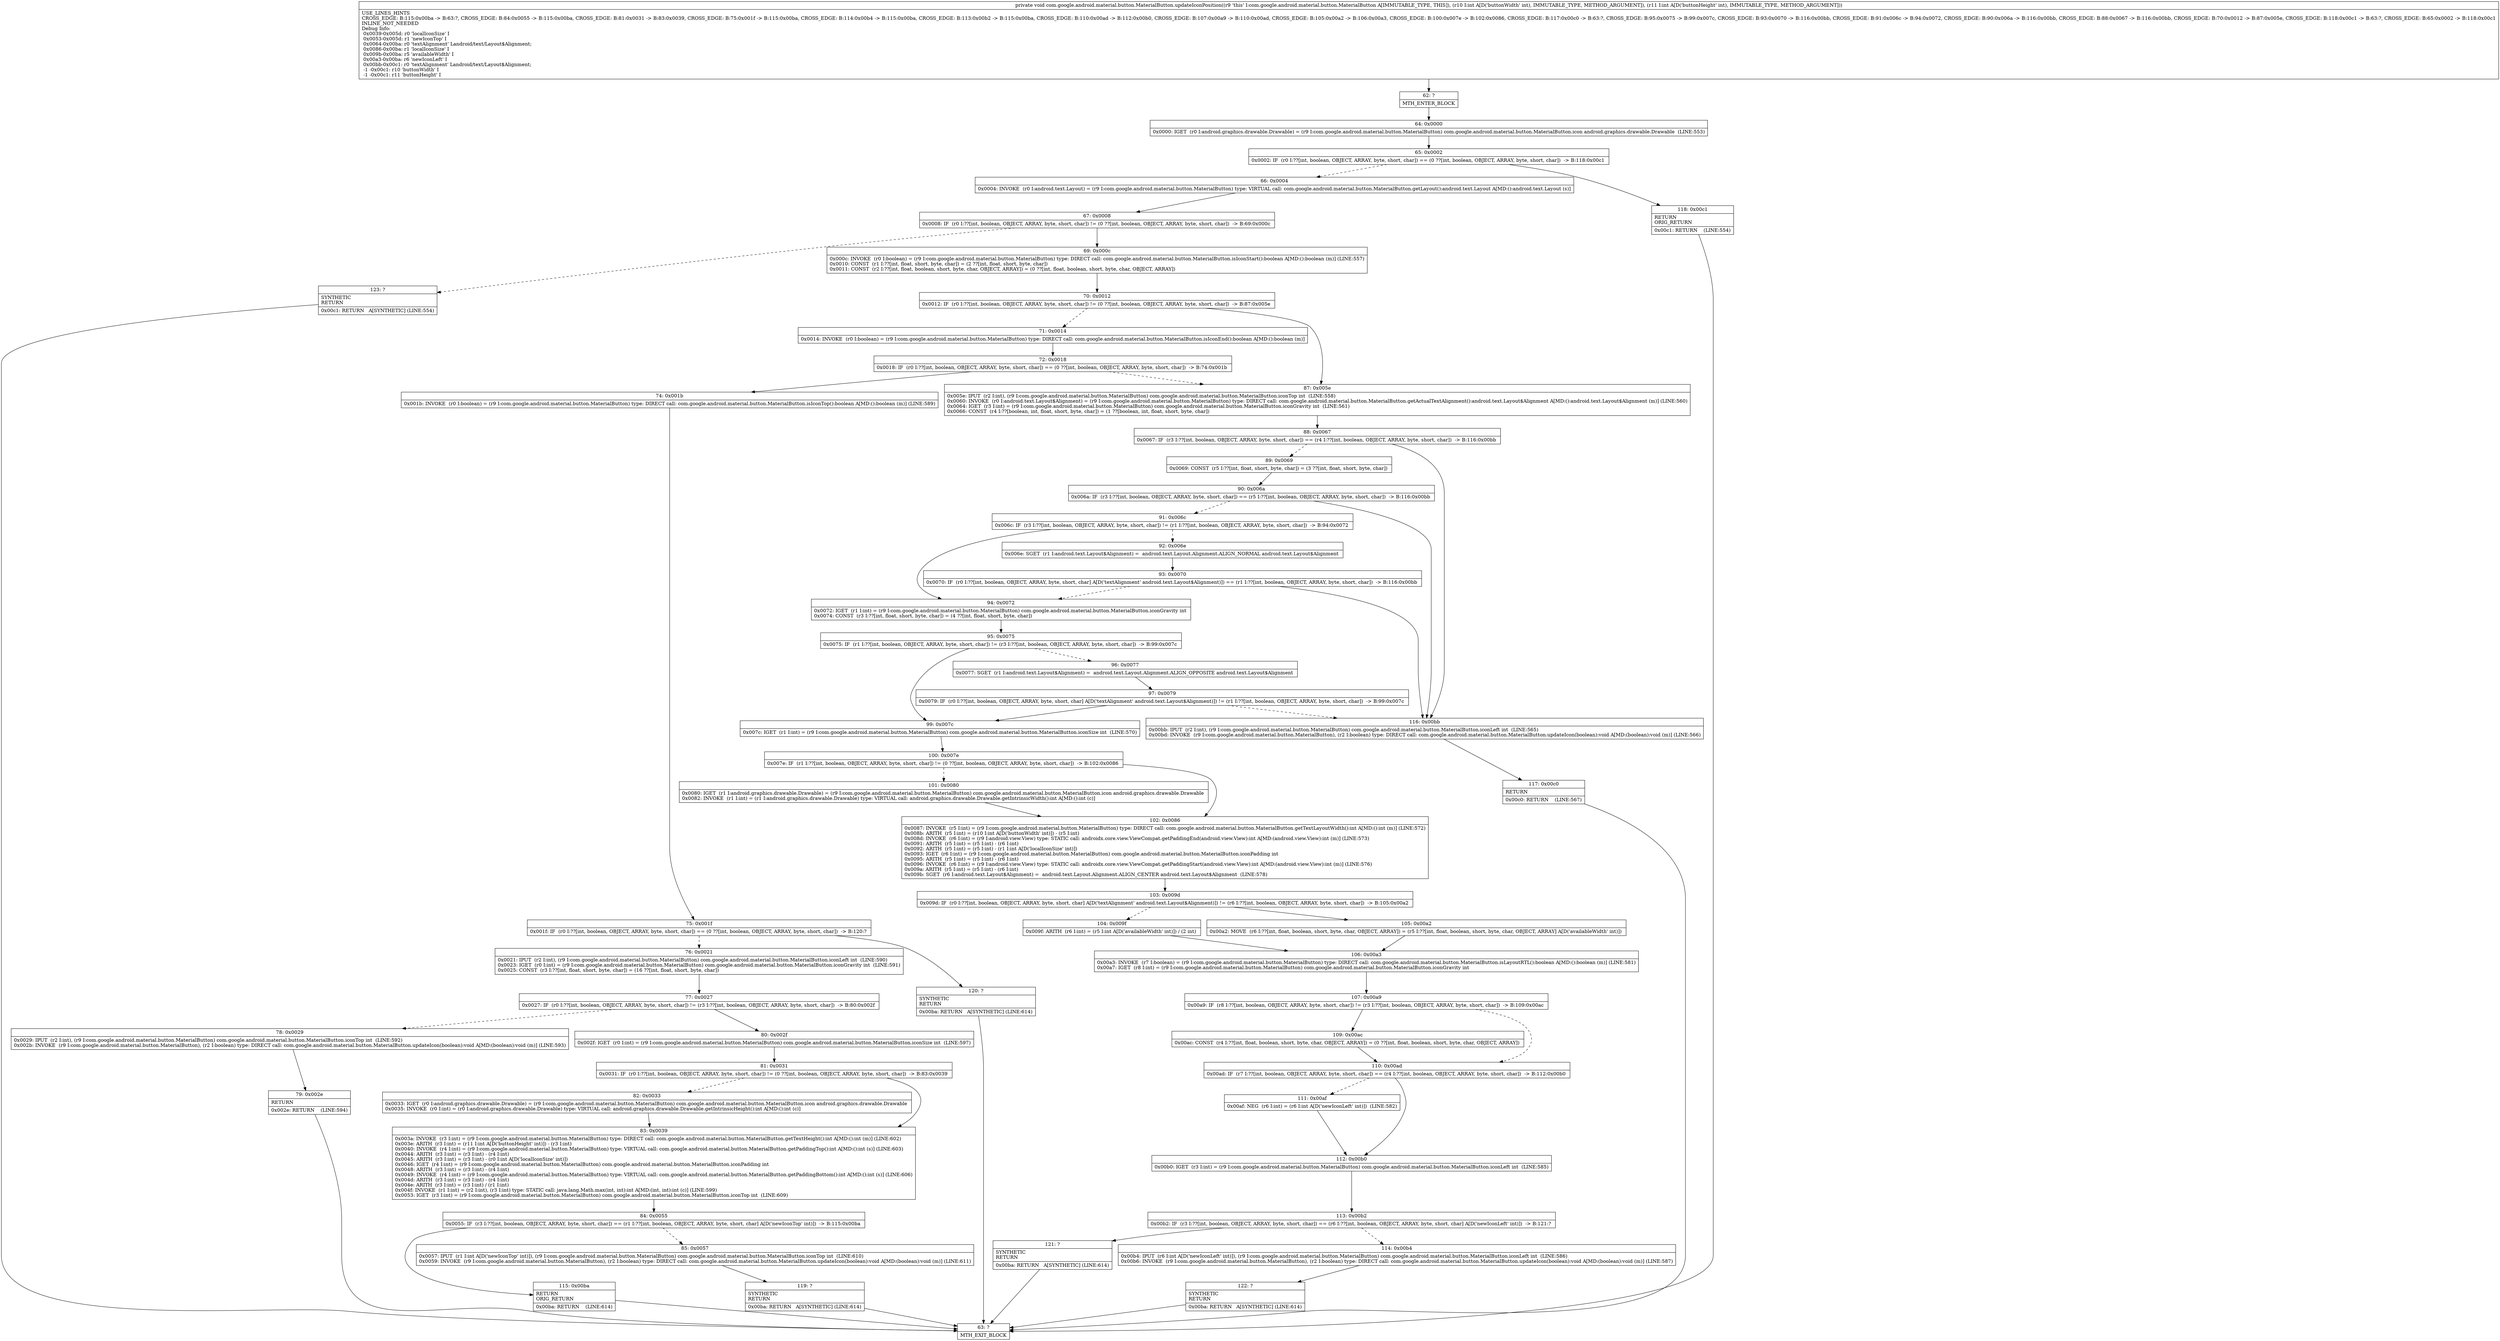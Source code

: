 digraph "CFG forcom.google.android.material.button.MaterialButton.updateIconPosition(II)V" {
Node_62 [shape=record,label="{62\:\ ?|MTH_ENTER_BLOCK\l}"];
Node_64 [shape=record,label="{64\:\ 0x0000|0x0000: IGET  (r0 I:android.graphics.drawable.Drawable) = (r9 I:com.google.android.material.button.MaterialButton) com.google.android.material.button.MaterialButton.icon android.graphics.drawable.Drawable  (LINE:553)\l}"];
Node_65 [shape=record,label="{65\:\ 0x0002|0x0002: IF  (r0 I:??[int, boolean, OBJECT, ARRAY, byte, short, char]) == (0 ??[int, boolean, OBJECT, ARRAY, byte, short, char])  \-\> B:118:0x00c1 \l}"];
Node_66 [shape=record,label="{66\:\ 0x0004|0x0004: INVOKE  (r0 I:android.text.Layout) = (r9 I:com.google.android.material.button.MaterialButton) type: VIRTUAL call: com.google.android.material.button.MaterialButton.getLayout():android.text.Layout A[MD:():android.text.Layout (s)]\l}"];
Node_67 [shape=record,label="{67\:\ 0x0008|0x0008: IF  (r0 I:??[int, boolean, OBJECT, ARRAY, byte, short, char]) != (0 ??[int, boolean, OBJECT, ARRAY, byte, short, char])  \-\> B:69:0x000c \l}"];
Node_69 [shape=record,label="{69\:\ 0x000c|0x000c: INVOKE  (r0 I:boolean) = (r9 I:com.google.android.material.button.MaterialButton) type: DIRECT call: com.google.android.material.button.MaterialButton.isIconStart():boolean A[MD:():boolean (m)] (LINE:557)\l0x0010: CONST  (r1 I:??[int, float, short, byte, char]) = (2 ??[int, float, short, byte, char]) \l0x0011: CONST  (r2 I:??[int, float, boolean, short, byte, char, OBJECT, ARRAY]) = (0 ??[int, float, boolean, short, byte, char, OBJECT, ARRAY]) \l}"];
Node_70 [shape=record,label="{70\:\ 0x0012|0x0012: IF  (r0 I:??[int, boolean, OBJECT, ARRAY, byte, short, char]) != (0 ??[int, boolean, OBJECT, ARRAY, byte, short, char])  \-\> B:87:0x005e \l}"];
Node_71 [shape=record,label="{71\:\ 0x0014|0x0014: INVOKE  (r0 I:boolean) = (r9 I:com.google.android.material.button.MaterialButton) type: DIRECT call: com.google.android.material.button.MaterialButton.isIconEnd():boolean A[MD:():boolean (m)]\l}"];
Node_72 [shape=record,label="{72\:\ 0x0018|0x0018: IF  (r0 I:??[int, boolean, OBJECT, ARRAY, byte, short, char]) == (0 ??[int, boolean, OBJECT, ARRAY, byte, short, char])  \-\> B:74:0x001b \l}"];
Node_74 [shape=record,label="{74\:\ 0x001b|0x001b: INVOKE  (r0 I:boolean) = (r9 I:com.google.android.material.button.MaterialButton) type: DIRECT call: com.google.android.material.button.MaterialButton.isIconTop():boolean A[MD:():boolean (m)] (LINE:589)\l}"];
Node_75 [shape=record,label="{75\:\ 0x001f|0x001f: IF  (r0 I:??[int, boolean, OBJECT, ARRAY, byte, short, char]) == (0 ??[int, boolean, OBJECT, ARRAY, byte, short, char])  \-\> B:120:? \l}"];
Node_76 [shape=record,label="{76\:\ 0x0021|0x0021: IPUT  (r2 I:int), (r9 I:com.google.android.material.button.MaterialButton) com.google.android.material.button.MaterialButton.iconLeft int  (LINE:590)\l0x0023: IGET  (r0 I:int) = (r9 I:com.google.android.material.button.MaterialButton) com.google.android.material.button.MaterialButton.iconGravity int  (LINE:591)\l0x0025: CONST  (r3 I:??[int, float, short, byte, char]) = (16 ??[int, float, short, byte, char]) \l}"];
Node_77 [shape=record,label="{77\:\ 0x0027|0x0027: IF  (r0 I:??[int, boolean, OBJECT, ARRAY, byte, short, char]) != (r3 I:??[int, boolean, OBJECT, ARRAY, byte, short, char])  \-\> B:80:0x002f \l}"];
Node_78 [shape=record,label="{78\:\ 0x0029|0x0029: IPUT  (r2 I:int), (r9 I:com.google.android.material.button.MaterialButton) com.google.android.material.button.MaterialButton.iconTop int  (LINE:592)\l0x002b: INVOKE  (r9 I:com.google.android.material.button.MaterialButton), (r2 I:boolean) type: DIRECT call: com.google.android.material.button.MaterialButton.updateIcon(boolean):void A[MD:(boolean):void (m)] (LINE:593)\l}"];
Node_79 [shape=record,label="{79\:\ 0x002e|RETURN\l|0x002e: RETURN    (LINE:594)\l}"];
Node_63 [shape=record,label="{63\:\ ?|MTH_EXIT_BLOCK\l}"];
Node_80 [shape=record,label="{80\:\ 0x002f|0x002f: IGET  (r0 I:int) = (r9 I:com.google.android.material.button.MaterialButton) com.google.android.material.button.MaterialButton.iconSize int  (LINE:597)\l}"];
Node_81 [shape=record,label="{81\:\ 0x0031|0x0031: IF  (r0 I:??[int, boolean, OBJECT, ARRAY, byte, short, char]) != (0 ??[int, boolean, OBJECT, ARRAY, byte, short, char])  \-\> B:83:0x0039 \l}"];
Node_82 [shape=record,label="{82\:\ 0x0033|0x0033: IGET  (r0 I:android.graphics.drawable.Drawable) = (r9 I:com.google.android.material.button.MaterialButton) com.google.android.material.button.MaterialButton.icon android.graphics.drawable.Drawable \l0x0035: INVOKE  (r0 I:int) = (r0 I:android.graphics.drawable.Drawable) type: VIRTUAL call: android.graphics.drawable.Drawable.getIntrinsicHeight():int A[MD:():int (c)]\l}"];
Node_83 [shape=record,label="{83\:\ 0x0039|0x003a: INVOKE  (r3 I:int) = (r9 I:com.google.android.material.button.MaterialButton) type: DIRECT call: com.google.android.material.button.MaterialButton.getTextHeight():int A[MD:():int (m)] (LINE:602)\l0x003e: ARITH  (r3 I:int) = (r11 I:int A[D('buttonHeight' int)]) \- (r3 I:int) \l0x0040: INVOKE  (r4 I:int) = (r9 I:com.google.android.material.button.MaterialButton) type: VIRTUAL call: com.google.android.material.button.MaterialButton.getPaddingTop():int A[MD:():int (s)] (LINE:603)\l0x0044: ARITH  (r3 I:int) = (r3 I:int) \- (r4 I:int) \l0x0045: ARITH  (r3 I:int) = (r3 I:int) \- (r0 I:int A[D('localIconSize' int)]) \l0x0046: IGET  (r4 I:int) = (r9 I:com.google.android.material.button.MaterialButton) com.google.android.material.button.MaterialButton.iconPadding int \l0x0048: ARITH  (r3 I:int) = (r3 I:int) \- (r4 I:int) \l0x0049: INVOKE  (r4 I:int) = (r9 I:com.google.android.material.button.MaterialButton) type: VIRTUAL call: com.google.android.material.button.MaterialButton.getPaddingBottom():int A[MD:():int (s)] (LINE:606)\l0x004d: ARITH  (r3 I:int) = (r3 I:int) \- (r4 I:int) \l0x004e: ARITH  (r3 I:int) = (r3 I:int) \/ (r1 I:int) \l0x004f: INVOKE  (r1 I:int) = (r2 I:int), (r3 I:int) type: STATIC call: java.lang.Math.max(int, int):int A[MD:(int, int):int (c)] (LINE:599)\l0x0053: IGET  (r3 I:int) = (r9 I:com.google.android.material.button.MaterialButton) com.google.android.material.button.MaterialButton.iconTop int  (LINE:609)\l}"];
Node_84 [shape=record,label="{84\:\ 0x0055|0x0055: IF  (r3 I:??[int, boolean, OBJECT, ARRAY, byte, short, char]) == (r1 I:??[int, boolean, OBJECT, ARRAY, byte, short, char] A[D('newIconTop' int)])  \-\> B:115:0x00ba \l}"];
Node_85 [shape=record,label="{85\:\ 0x0057|0x0057: IPUT  (r1 I:int A[D('newIconTop' int)]), (r9 I:com.google.android.material.button.MaterialButton) com.google.android.material.button.MaterialButton.iconTop int  (LINE:610)\l0x0059: INVOKE  (r9 I:com.google.android.material.button.MaterialButton), (r2 I:boolean) type: DIRECT call: com.google.android.material.button.MaterialButton.updateIcon(boolean):void A[MD:(boolean):void (m)] (LINE:611)\l}"];
Node_119 [shape=record,label="{119\:\ ?|SYNTHETIC\lRETURN\l|0x00ba: RETURN   A[SYNTHETIC] (LINE:614)\l}"];
Node_115 [shape=record,label="{115\:\ 0x00ba|RETURN\lORIG_RETURN\l|0x00ba: RETURN    (LINE:614)\l}"];
Node_120 [shape=record,label="{120\:\ ?|SYNTHETIC\lRETURN\l|0x00ba: RETURN   A[SYNTHETIC] (LINE:614)\l}"];
Node_87 [shape=record,label="{87\:\ 0x005e|0x005e: IPUT  (r2 I:int), (r9 I:com.google.android.material.button.MaterialButton) com.google.android.material.button.MaterialButton.iconTop int  (LINE:558)\l0x0060: INVOKE  (r0 I:android.text.Layout$Alignment) = (r9 I:com.google.android.material.button.MaterialButton) type: DIRECT call: com.google.android.material.button.MaterialButton.getActualTextAlignment():android.text.Layout$Alignment A[MD:():android.text.Layout$Alignment (m)] (LINE:560)\l0x0064: IGET  (r3 I:int) = (r9 I:com.google.android.material.button.MaterialButton) com.google.android.material.button.MaterialButton.iconGravity int  (LINE:561)\l0x0066: CONST  (r4 I:??[boolean, int, float, short, byte, char]) = (1 ??[boolean, int, float, short, byte, char]) \l}"];
Node_88 [shape=record,label="{88\:\ 0x0067|0x0067: IF  (r3 I:??[int, boolean, OBJECT, ARRAY, byte, short, char]) == (r4 I:??[int, boolean, OBJECT, ARRAY, byte, short, char])  \-\> B:116:0x00bb \l}"];
Node_89 [shape=record,label="{89\:\ 0x0069|0x0069: CONST  (r5 I:??[int, float, short, byte, char]) = (3 ??[int, float, short, byte, char]) \l}"];
Node_90 [shape=record,label="{90\:\ 0x006a|0x006a: IF  (r3 I:??[int, boolean, OBJECT, ARRAY, byte, short, char]) == (r5 I:??[int, boolean, OBJECT, ARRAY, byte, short, char])  \-\> B:116:0x00bb \l}"];
Node_91 [shape=record,label="{91\:\ 0x006c|0x006c: IF  (r3 I:??[int, boolean, OBJECT, ARRAY, byte, short, char]) != (r1 I:??[int, boolean, OBJECT, ARRAY, byte, short, char])  \-\> B:94:0x0072 \l}"];
Node_92 [shape=record,label="{92\:\ 0x006e|0x006e: SGET  (r1 I:android.text.Layout$Alignment) =  android.text.Layout.Alignment.ALIGN_NORMAL android.text.Layout$Alignment \l}"];
Node_93 [shape=record,label="{93\:\ 0x0070|0x0070: IF  (r0 I:??[int, boolean, OBJECT, ARRAY, byte, short, char] A[D('textAlignment' android.text.Layout$Alignment)]) == (r1 I:??[int, boolean, OBJECT, ARRAY, byte, short, char])  \-\> B:116:0x00bb \l}"];
Node_94 [shape=record,label="{94\:\ 0x0072|0x0072: IGET  (r1 I:int) = (r9 I:com.google.android.material.button.MaterialButton) com.google.android.material.button.MaterialButton.iconGravity int \l0x0074: CONST  (r3 I:??[int, float, short, byte, char]) = (4 ??[int, float, short, byte, char]) \l}"];
Node_95 [shape=record,label="{95\:\ 0x0075|0x0075: IF  (r1 I:??[int, boolean, OBJECT, ARRAY, byte, short, char]) != (r3 I:??[int, boolean, OBJECT, ARRAY, byte, short, char])  \-\> B:99:0x007c \l}"];
Node_96 [shape=record,label="{96\:\ 0x0077|0x0077: SGET  (r1 I:android.text.Layout$Alignment) =  android.text.Layout.Alignment.ALIGN_OPPOSITE android.text.Layout$Alignment \l}"];
Node_97 [shape=record,label="{97\:\ 0x0079|0x0079: IF  (r0 I:??[int, boolean, OBJECT, ARRAY, byte, short, char] A[D('textAlignment' android.text.Layout$Alignment)]) != (r1 I:??[int, boolean, OBJECT, ARRAY, byte, short, char])  \-\> B:99:0x007c \l}"];
Node_99 [shape=record,label="{99\:\ 0x007c|0x007c: IGET  (r1 I:int) = (r9 I:com.google.android.material.button.MaterialButton) com.google.android.material.button.MaterialButton.iconSize int  (LINE:570)\l}"];
Node_100 [shape=record,label="{100\:\ 0x007e|0x007e: IF  (r1 I:??[int, boolean, OBJECT, ARRAY, byte, short, char]) != (0 ??[int, boolean, OBJECT, ARRAY, byte, short, char])  \-\> B:102:0x0086 \l}"];
Node_101 [shape=record,label="{101\:\ 0x0080|0x0080: IGET  (r1 I:android.graphics.drawable.Drawable) = (r9 I:com.google.android.material.button.MaterialButton) com.google.android.material.button.MaterialButton.icon android.graphics.drawable.Drawable \l0x0082: INVOKE  (r1 I:int) = (r1 I:android.graphics.drawable.Drawable) type: VIRTUAL call: android.graphics.drawable.Drawable.getIntrinsicWidth():int A[MD:():int (c)]\l}"];
Node_102 [shape=record,label="{102\:\ 0x0086|0x0087: INVOKE  (r5 I:int) = (r9 I:com.google.android.material.button.MaterialButton) type: DIRECT call: com.google.android.material.button.MaterialButton.getTextLayoutWidth():int A[MD:():int (m)] (LINE:572)\l0x008b: ARITH  (r5 I:int) = (r10 I:int A[D('buttonWidth' int)]) \- (r5 I:int) \l0x008d: INVOKE  (r6 I:int) = (r9 I:android.view.View) type: STATIC call: androidx.core.view.ViewCompat.getPaddingEnd(android.view.View):int A[MD:(android.view.View):int (m)] (LINE:573)\l0x0091: ARITH  (r5 I:int) = (r5 I:int) \- (r6 I:int) \l0x0092: ARITH  (r5 I:int) = (r5 I:int) \- (r1 I:int A[D('localIconSize' int)]) \l0x0093: IGET  (r6 I:int) = (r9 I:com.google.android.material.button.MaterialButton) com.google.android.material.button.MaterialButton.iconPadding int \l0x0095: ARITH  (r5 I:int) = (r5 I:int) \- (r6 I:int) \l0x0096: INVOKE  (r6 I:int) = (r9 I:android.view.View) type: STATIC call: androidx.core.view.ViewCompat.getPaddingStart(android.view.View):int A[MD:(android.view.View):int (m)] (LINE:576)\l0x009a: ARITH  (r5 I:int) = (r5 I:int) \- (r6 I:int) \l0x009b: SGET  (r6 I:android.text.Layout$Alignment) =  android.text.Layout.Alignment.ALIGN_CENTER android.text.Layout$Alignment  (LINE:578)\l}"];
Node_103 [shape=record,label="{103\:\ 0x009d|0x009d: IF  (r0 I:??[int, boolean, OBJECT, ARRAY, byte, short, char] A[D('textAlignment' android.text.Layout$Alignment)]) != (r6 I:??[int, boolean, OBJECT, ARRAY, byte, short, char])  \-\> B:105:0x00a2 \l}"];
Node_104 [shape=record,label="{104\:\ 0x009f|0x009f: ARITH  (r6 I:int) = (r5 I:int A[D('availableWidth' int)]) \/ (2 int) \l}"];
Node_106 [shape=record,label="{106\:\ 0x00a3|0x00a3: INVOKE  (r7 I:boolean) = (r9 I:com.google.android.material.button.MaterialButton) type: DIRECT call: com.google.android.material.button.MaterialButton.isLayoutRTL():boolean A[MD:():boolean (m)] (LINE:581)\l0x00a7: IGET  (r8 I:int) = (r9 I:com.google.android.material.button.MaterialButton) com.google.android.material.button.MaterialButton.iconGravity int \l}"];
Node_107 [shape=record,label="{107\:\ 0x00a9|0x00a9: IF  (r8 I:??[int, boolean, OBJECT, ARRAY, byte, short, char]) != (r3 I:??[int, boolean, OBJECT, ARRAY, byte, short, char])  \-\> B:109:0x00ac \l}"];
Node_109 [shape=record,label="{109\:\ 0x00ac|0x00ac: CONST  (r4 I:??[int, float, boolean, short, byte, char, OBJECT, ARRAY]) = (0 ??[int, float, boolean, short, byte, char, OBJECT, ARRAY]) \l}"];
Node_110 [shape=record,label="{110\:\ 0x00ad|0x00ad: IF  (r7 I:??[int, boolean, OBJECT, ARRAY, byte, short, char]) == (r4 I:??[int, boolean, OBJECT, ARRAY, byte, short, char])  \-\> B:112:0x00b0 \l}"];
Node_111 [shape=record,label="{111\:\ 0x00af|0x00af: NEG  (r6 I:int) = (r6 I:int A[D('newIconLeft' int)])  (LINE:582)\l}"];
Node_112 [shape=record,label="{112\:\ 0x00b0|0x00b0: IGET  (r3 I:int) = (r9 I:com.google.android.material.button.MaterialButton) com.google.android.material.button.MaterialButton.iconLeft int  (LINE:585)\l}"];
Node_113 [shape=record,label="{113\:\ 0x00b2|0x00b2: IF  (r3 I:??[int, boolean, OBJECT, ARRAY, byte, short, char]) == (r6 I:??[int, boolean, OBJECT, ARRAY, byte, short, char] A[D('newIconLeft' int)])  \-\> B:121:? \l}"];
Node_114 [shape=record,label="{114\:\ 0x00b4|0x00b4: IPUT  (r6 I:int A[D('newIconLeft' int)]), (r9 I:com.google.android.material.button.MaterialButton) com.google.android.material.button.MaterialButton.iconLeft int  (LINE:586)\l0x00b6: INVOKE  (r9 I:com.google.android.material.button.MaterialButton), (r2 I:boolean) type: DIRECT call: com.google.android.material.button.MaterialButton.updateIcon(boolean):void A[MD:(boolean):void (m)] (LINE:587)\l}"];
Node_122 [shape=record,label="{122\:\ ?|SYNTHETIC\lRETURN\l|0x00ba: RETURN   A[SYNTHETIC] (LINE:614)\l}"];
Node_121 [shape=record,label="{121\:\ ?|SYNTHETIC\lRETURN\l|0x00ba: RETURN   A[SYNTHETIC] (LINE:614)\l}"];
Node_105 [shape=record,label="{105\:\ 0x00a2|0x00a2: MOVE  (r6 I:??[int, float, boolean, short, byte, char, OBJECT, ARRAY]) = (r5 I:??[int, float, boolean, short, byte, char, OBJECT, ARRAY] A[D('availableWidth' int)]) \l}"];
Node_116 [shape=record,label="{116\:\ 0x00bb|0x00bb: IPUT  (r2 I:int), (r9 I:com.google.android.material.button.MaterialButton) com.google.android.material.button.MaterialButton.iconLeft int  (LINE:565)\l0x00bd: INVOKE  (r9 I:com.google.android.material.button.MaterialButton), (r2 I:boolean) type: DIRECT call: com.google.android.material.button.MaterialButton.updateIcon(boolean):void A[MD:(boolean):void (m)] (LINE:566)\l}"];
Node_117 [shape=record,label="{117\:\ 0x00c0|RETURN\l|0x00c0: RETURN    (LINE:567)\l}"];
Node_123 [shape=record,label="{123\:\ ?|SYNTHETIC\lRETURN\l|0x00c1: RETURN   A[SYNTHETIC] (LINE:554)\l}"];
Node_118 [shape=record,label="{118\:\ 0x00c1|RETURN\lORIG_RETURN\l|0x00c1: RETURN    (LINE:554)\l}"];
MethodNode[shape=record,label="{private void com.google.android.material.button.MaterialButton.updateIconPosition((r9 'this' I:com.google.android.material.button.MaterialButton A[IMMUTABLE_TYPE, THIS]), (r10 I:int A[D('buttonWidth' int), IMMUTABLE_TYPE, METHOD_ARGUMENT]), (r11 I:int A[D('buttonHeight' int), IMMUTABLE_TYPE, METHOD_ARGUMENT]))  | USE_LINES_HINTS\lCROSS_EDGE: B:115:0x00ba \-\> B:63:?, CROSS_EDGE: B:84:0x0055 \-\> B:115:0x00ba, CROSS_EDGE: B:81:0x0031 \-\> B:83:0x0039, CROSS_EDGE: B:75:0x001f \-\> B:115:0x00ba, CROSS_EDGE: B:114:0x00b4 \-\> B:115:0x00ba, CROSS_EDGE: B:113:0x00b2 \-\> B:115:0x00ba, CROSS_EDGE: B:110:0x00ad \-\> B:112:0x00b0, CROSS_EDGE: B:107:0x00a9 \-\> B:110:0x00ad, CROSS_EDGE: B:105:0x00a2 \-\> B:106:0x00a3, CROSS_EDGE: B:100:0x007e \-\> B:102:0x0086, CROSS_EDGE: B:117:0x00c0 \-\> B:63:?, CROSS_EDGE: B:95:0x0075 \-\> B:99:0x007c, CROSS_EDGE: B:93:0x0070 \-\> B:116:0x00bb, CROSS_EDGE: B:91:0x006c \-\> B:94:0x0072, CROSS_EDGE: B:90:0x006a \-\> B:116:0x00bb, CROSS_EDGE: B:88:0x0067 \-\> B:116:0x00bb, CROSS_EDGE: B:70:0x0012 \-\> B:87:0x005e, CROSS_EDGE: B:118:0x00c1 \-\> B:63:?, CROSS_EDGE: B:65:0x0002 \-\> B:118:0x00c1\lINLINE_NOT_NEEDED\lDebug Info:\l  0x0039\-0x005d: r0 'localIconSize' I\l  0x0053\-0x005d: r1 'newIconTop' I\l  0x0064\-0x00ba: r0 'textAlignment' Landroid\/text\/Layout$Alignment;\l  0x0086\-0x00ba: r1 'localIconSize' I\l  0x009b\-0x00ba: r5 'availableWidth' I\l  0x00a3\-0x00ba: r6 'newIconLeft' I\l  0x00bb\-0x00c1: r0 'textAlignment' Landroid\/text\/Layout$Alignment;\l  \-1 \-0x00c1: r10 'buttonWidth' I\l  \-1 \-0x00c1: r11 'buttonHeight' I\l}"];
MethodNode -> Node_62;Node_62 -> Node_64;
Node_64 -> Node_65;
Node_65 -> Node_66[style=dashed];
Node_65 -> Node_118;
Node_66 -> Node_67;
Node_67 -> Node_69;
Node_67 -> Node_123[style=dashed];
Node_69 -> Node_70;
Node_70 -> Node_71[style=dashed];
Node_70 -> Node_87;
Node_71 -> Node_72;
Node_72 -> Node_74;
Node_72 -> Node_87[style=dashed];
Node_74 -> Node_75;
Node_75 -> Node_76[style=dashed];
Node_75 -> Node_120;
Node_76 -> Node_77;
Node_77 -> Node_78[style=dashed];
Node_77 -> Node_80;
Node_78 -> Node_79;
Node_79 -> Node_63;
Node_80 -> Node_81;
Node_81 -> Node_82[style=dashed];
Node_81 -> Node_83;
Node_82 -> Node_83;
Node_83 -> Node_84;
Node_84 -> Node_85[style=dashed];
Node_84 -> Node_115;
Node_85 -> Node_119;
Node_119 -> Node_63;
Node_115 -> Node_63;
Node_120 -> Node_63;
Node_87 -> Node_88;
Node_88 -> Node_89[style=dashed];
Node_88 -> Node_116;
Node_89 -> Node_90;
Node_90 -> Node_91[style=dashed];
Node_90 -> Node_116;
Node_91 -> Node_92[style=dashed];
Node_91 -> Node_94;
Node_92 -> Node_93;
Node_93 -> Node_94[style=dashed];
Node_93 -> Node_116;
Node_94 -> Node_95;
Node_95 -> Node_96[style=dashed];
Node_95 -> Node_99;
Node_96 -> Node_97;
Node_97 -> Node_99;
Node_97 -> Node_116[style=dashed];
Node_99 -> Node_100;
Node_100 -> Node_101[style=dashed];
Node_100 -> Node_102;
Node_101 -> Node_102;
Node_102 -> Node_103;
Node_103 -> Node_104[style=dashed];
Node_103 -> Node_105;
Node_104 -> Node_106;
Node_106 -> Node_107;
Node_107 -> Node_109;
Node_107 -> Node_110[style=dashed];
Node_109 -> Node_110;
Node_110 -> Node_111[style=dashed];
Node_110 -> Node_112;
Node_111 -> Node_112;
Node_112 -> Node_113;
Node_113 -> Node_114[style=dashed];
Node_113 -> Node_121;
Node_114 -> Node_122;
Node_122 -> Node_63;
Node_121 -> Node_63;
Node_105 -> Node_106;
Node_116 -> Node_117;
Node_117 -> Node_63;
Node_123 -> Node_63;
Node_118 -> Node_63;
}

